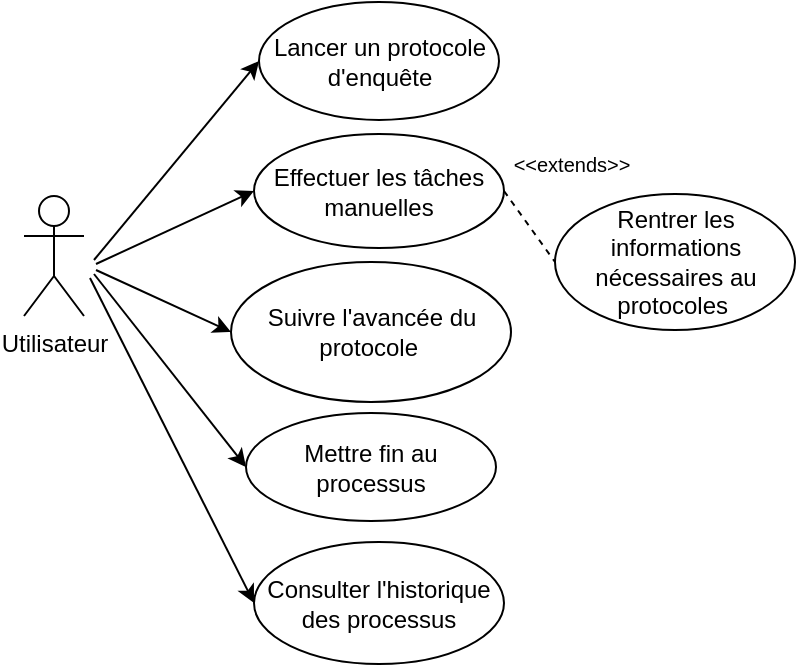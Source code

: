 <mxfile version="20.1.1" type="github">
  <diagram id="_R_tELUzRoue2LDTLkxt" name="Page-1">
    <mxGraphModel dx="1482" dy="735" grid="0" gridSize="10" guides="1" tooltips="1" connect="1" arrows="1" fold="1" page="1" pageScale="1" pageWidth="827" pageHeight="1169" math="0" shadow="0">
      <root>
        <mxCell id="0" />
        <mxCell id="1" parent="0" />
        <mxCell id="FvDmOPVAaLtM15C9KInH-10" value="Utilisateur" style="shape=umlActor;verticalLabelPosition=bottom;verticalAlign=top;html=1;outlineConnect=0;" parent="1" vertex="1">
          <mxGeometry x="130" y="400" width="30" height="60" as="geometry" />
        </mxCell>
        <mxCell id="FvDmOPVAaLtM15C9KInH-12" value="Lancer un protocole d&#39;enquête" style="ellipse;whiteSpace=wrap;html=1;" parent="1" vertex="1">
          <mxGeometry x="247.5" y="303" width="120" height="59" as="geometry" />
        </mxCell>
        <mxCell id="FvDmOPVAaLtM15C9KInH-13" value="Rentrer les informations nécessaires au protocoles&amp;nbsp;" style="ellipse;whiteSpace=wrap;html=1;" parent="1" vertex="1">
          <mxGeometry x="395.5" y="399" width="120" height="68" as="geometry" />
        </mxCell>
        <mxCell id="FvDmOPVAaLtM15C9KInH-14" value="Suivre l&#39;avancée du protocole&amp;nbsp;" style="ellipse;whiteSpace=wrap;html=1;" parent="1" vertex="1">
          <mxGeometry x="233.5" y="433" width="140" height="70" as="geometry" />
        </mxCell>
        <mxCell id="FgCpWEQIqoz4aIhJ1-Ft-1" value="Effectuer les tâches manuelles" style="ellipse;whiteSpace=wrap;html=1;" parent="1" vertex="1">
          <mxGeometry x="245" y="369" width="125" height="57" as="geometry" />
        </mxCell>
        <mxCell id="FgCpWEQIqoz4aIhJ1-Ft-2" value="Mettre fin au processus" style="ellipse;whiteSpace=wrap;html=1;" parent="1" vertex="1">
          <mxGeometry x="241" y="508.5" width="125" height="54" as="geometry" />
        </mxCell>
        <mxCell id="FgCpWEQIqoz4aIhJ1-Ft-3" value="Consulter l&#39;historique des processus" style="ellipse;whiteSpace=wrap;html=1;" parent="1" vertex="1">
          <mxGeometry x="245" y="573" width="125" height="61" as="geometry" />
        </mxCell>
        <mxCell id="FgCpWEQIqoz4aIhJ1-Ft-4" value="" style="endArrow=classic;html=1;rounded=0;entryX=0;entryY=0.5;entryDx=0;entryDy=0;" parent="1" target="FvDmOPVAaLtM15C9KInH-12" edge="1">
          <mxGeometry width="50" height="50" relative="1" as="geometry">
            <mxPoint x="165" y="432" as="sourcePoint" />
            <mxPoint x="250" y="300" as="targetPoint" />
          </mxGeometry>
        </mxCell>
        <mxCell id="FgCpWEQIqoz4aIhJ1-Ft-5" value="" style="endArrow=classic;html=1;rounded=0;entryX=0;entryY=0.5;entryDx=0;entryDy=0;" parent="1" target="FvDmOPVAaLtM15C9KInH-14" edge="1">
          <mxGeometry width="50" height="50" relative="1" as="geometry">
            <mxPoint x="166" y="437" as="sourcePoint" />
            <mxPoint x="255" y="510" as="targetPoint" />
          </mxGeometry>
        </mxCell>
        <mxCell id="FgCpWEQIqoz4aIhJ1-Ft-6" value="" style="endArrow=classic;html=1;rounded=0;entryX=0;entryY=0.5;entryDx=0;entryDy=0;" parent="1" target="FgCpWEQIqoz4aIhJ1-Ft-2" edge="1">
          <mxGeometry width="50" height="50" relative="1" as="geometry">
            <mxPoint x="165" y="439" as="sourcePoint" />
            <mxPoint x="249.4" y="499.7" as="targetPoint" />
          </mxGeometry>
        </mxCell>
        <mxCell id="FgCpWEQIqoz4aIhJ1-Ft-7" value="" style="endArrow=classic;html=1;rounded=0;entryX=0;entryY=0.5;entryDx=0;entryDy=0;" parent="1" target="FgCpWEQIqoz4aIhJ1-Ft-3" edge="1">
          <mxGeometry width="50" height="50" relative="1" as="geometry">
            <mxPoint x="163" y="441" as="sourcePoint" />
            <mxPoint x="260" y="630" as="targetPoint" />
          </mxGeometry>
        </mxCell>
        <mxCell id="FgCpWEQIqoz4aIhJ1-Ft-8" value="" style="endArrow=classic;html=1;rounded=0;entryX=0;entryY=0.5;entryDx=0;entryDy=0;" parent="1" target="FgCpWEQIqoz4aIhJ1-Ft-1" edge="1">
          <mxGeometry width="50" height="50" relative="1" as="geometry">
            <mxPoint x="166" y="434" as="sourcePoint" />
            <mxPoint x="270" y="640" as="targetPoint" />
          </mxGeometry>
        </mxCell>
        <mxCell id="FgCpWEQIqoz4aIhJ1-Ft-9" value="" style="endArrow=none;dashed=1;html=1;rounded=0;entryX=0;entryY=0.5;entryDx=0;entryDy=0;exitX=1;exitY=0.5;exitDx=0;exitDy=0;" parent="1" source="FgCpWEQIqoz4aIhJ1-Ft-1" target="FvDmOPVAaLtM15C9KInH-13" edge="1">
          <mxGeometry width="50" height="50" relative="1" as="geometry">
            <mxPoint x="288.5" y="378" as="sourcePoint" />
            <mxPoint x="338.5" y="328" as="targetPoint" />
          </mxGeometry>
        </mxCell>
        <mxCell id="FgCpWEQIqoz4aIhJ1-Ft-13" value="&lt;font style=&quot;font-size: 10px&quot;&gt;&amp;lt;&amp;lt;extends&amp;gt;&amp;gt;&lt;/font&gt;" style="text;html=1;strokeColor=none;fillColor=none;align=center;verticalAlign=middle;whiteSpace=wrap;rounded=0;" parent="1" vertex="1">
          <mxGeometry x="373.5" y="369" width="60" height="30" as="geometry" />
        </mxCell>
      </root>
    </mxGraphModel>
  </diagram>
</mxfile>
